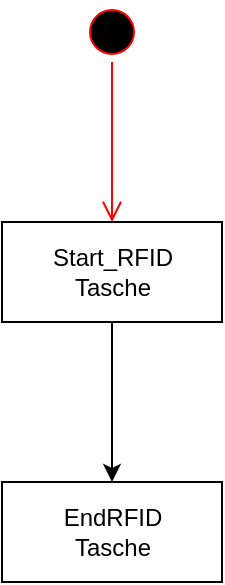 <mxfile version="20.7.4" type="device" pages="2"><diagram id="lVaNr76v9CMpt73BOAoT" name="Page-1"><mxGraphModel dx="1361" dy="800" grid="1" gridSize="10" guides="1" tooltips="1" connect="1" arrows="1" fold="1" page="1" pageScale="1" pageWidth="827" pageHeight="1169" math="0" shadow="0"><root><mxCell id="0"/><mxCell id="1" parent="0"/><mxCell id="I-d6g_6LVQJIPbkV5wDp-1" value="" style="ellipse;html=1;shape=startState;fillColor=#000000;strokeColor=#ff0000;" parent="1" vertex="1"><mxGeometry x="150" y="20" width="30" height="30" as="geometry"/></mxCell><mxCell id="I-d6g_6LVQJIPbkV5wDp-2" value="" style="edgeStyle=orthogonalEdgeStyle;html=1;verticalAlign=bottom;endArrow=open;endSize=8;strokeColor=#ff0000;entryX=0.5;entryY=0;entryDx=0;entryDy=0;" parent="1" source="I-d6g_6LVQJIPbkV5wDp-1" target="I-d6g_6LVQJIPbkV5wDp-3" edge="1"><mxGeometry relative="1" as="geometry"><mxPoint x="165" y="110" as="targetPoint"/></mxGeometry></mxCell><mxCell id="FRZ2nQIyoxxQFyKlxG0l-2" value="" style="edgeStyle=orthogonalEdgeStyle;rounded=0;orthogonalLoop=1;jettySize=auto;html=1;" parent="1" source="I-d6g_6LVQJIPbkV5wDp-3" target="FRZ2nQIyoxxQFyKlxG0l-1" edge="1"><mxGeometry relative="1" as="geometry"/></mxCell><mxCell id="I-d6g_6LVQJIPbkV5wDp-3" value="Start_RFID&lt;br&gt;Tasche" style="html=1;" parent="1" vertex="1"><mxGeometry x="110" y="130" width="110" height="50" as="geometry"/></mxCell><mxCell id="FRZ2nQIyoxxQFyKlxG0l-1" value="EndRFID&lt;br&gt;Tasche" style="html=1;" parent="1" vertex="1"><mxGeometry x="110" y="260" width="110" height="50" as="geometry"/></mxCell></root></mxGraphModel></diagram><diagram id="Dkjjf9SZzJHQTXusRSRG" name="Page-2"><mxGraphModel dx="2006" dy="800" grid="1" gridSize="10" guides="1" tooltips="1" connect="1" arrows="1" fold="1" page="1" pageScale="1" pageWidth="827" pageHeight="1169" math="0" shadow="0"><root><mxCell id="5YUSR4pGhR1gm8ZiB1Jr-0"/><mxCell id="5YUSR4pGhR1gm8ZiB1Jr-1" parent="5YUSR4pGhR1gm8ZiB1Jr-0"/><mxCell id="5YUSR4pGhR1gm8ZiB1Jr-2" value="Rohteillager1" style="swimlane;fontStyle=0;childLayout=stackLayout;horizontal=1;startSize=26;fillColor=#e0e0e0;horizontalStack=0;resizeParent=1;resizeParentMax=0;resizeLast=0;collapsible=1;marginBottom=0;swimlaneFillColor=#ffffff;align=center;fontSize=14;" parent="5YUSR4pGhR1gm8ZiB1Jr-1" vertex="1"><mxGeometry x="20" y="30" width="160" height="130" as="geometry"><mxRectangle x="20" y="30" width="90" height="26" as="alternateBounds"/></mxGeometry></mxCell><mxCell id="5YUSR4pGhR1gm8ZiB1Jr-3" value="bool RL_A true/false" style="text;strokeColor=none;fillColor=none;spacingLeft=4;spacingRight=4;overflow=hidden;rotatable=0;points=[[0,0.5],[1,0.5]];portConstraint=eastwest;fontSize=12;" parent="5YUSR4pGhR1gm8ZiB1Jr-2" vertex="1"><mxGeometry y="26" width="160" height="26" as="geometry"/></mxCell><mxCell id="5YUSR4pGhR1gm8ZiB1Jr-4" value="bool RL_B" style="text;strokeColor=none;fillColor=none;spacingLeft=4;spacingRight=4;overflow=hidden;rotatable=0;points=[[0,0.5],[1,0.5]];portConstraint=eastwest;fontSize=12;" parent="5YUSR4pGhR1gm8ZiB1Jr-2" vertex="1"><mxGeometry y="52" width="160" height="26" as="geometry"/></mxCell><object label="bool RL_C" id="5YUSR4pGhR1gm8ZiB1Jr-5"><mxCell style="text;strokeColor=none;fillColor=none;spacingLeft=4;spacingRight=4;overflow=hidden;rotatable=0;points=[[0,0.5],[1,0.5]];portConstraint=eastwest;fontSize=12;" parent="5YUSR4pGhR1gm8ZiB1Jr-2" vertex="1"><mxGeometry y="78" width="160" height="26" as="geometry"/></mxCell></object><object label="bool RL_D" id="5YUSR4pGhR1gm8ZiB1Jr-27"><mxCell style="text;strokeColor=none;fillColor=none;spacingLeft=4;spacingRight=4;overflow=hidden;rotatable=0;points=[[0,0.5],[1,0.5]];portConstraint=eastwest;fontSize=12;" parent="5YUSR4pGhR1gm8ZiB1Jr-2" vertex="1"><mxGeometry y="104" width="160" height="26" as="geometry"/></mxCell></object><mxCell id="5YUSR4pGhR1gm8ZiB1Jr-6" value="Fertiglager1" style="swimlane;fontStyle=0;childLayout=stackLayout;horizontal=1;startSize=26;fillColor=#e0e0e0;horizontalStack=0;resizeParent=1;resizeParentMax=0;resizeLast=0;collapsible=1;marginBottom=0;swimlaneFillColor=#ffffff;align=center;fontSize=14;" parent="5YUSR4pGhR1gm8ZiB1Jr-1" vertex="1"><mxGeometry x="210" y="30" width="160" height="130" as="geometry"/></mxCell><mxCell id="5YUSR4pGhR1gm8ZiB1Jr-7" value="bool FL_A true/false" style="text;strokeColor=none;fillColor=none;spacingLeft=4;spacingRight=4;overflow=hidden;rotatable=0;points=[[0,0.5],[1,0.5]];portConstraint=eastwest;fontSize=12;" parent="5YUSR4pGhR1gm8ZiB1Jr-6" vertex="1"><mxGeometry y="26" width="160" height="26" as="geometry"/></mxCell><mxCell id="5YUSR4pGhR1gm8ZiB1Jr-8" value="bool FL_B" style="text;strokeColor=none;fillColor=none;spacingLeft=4;spacingRight=4;overflow=hidden;rotatable=0;points=[[0,0.5],[1,0.5]];portConstraint=eastwest;fontSize=12;" parent="5YUSR4pGhR1gm8ZiB1Jr-6" vertex="1"><mxGeometry y="52" width="160" height="26" as="geometry"/></mxCell><mxCell id="5YUSR4pGhR1gm8ZiB1Jr-9" value="bool FL_C" style="text;strokeColor=none;fillColor=none;spacingLeft=4;spacingRight=4;overflow=hidden;rotatable=0;points=[[0,0.5],[1,0.5]];portConstraint=eastwest;fontSize=12;" parent="5YUSR4pGhR1gm8ZiB1Jr-6" vertex="1"><mxGeometry y="78" width="160" height="26" as="geometry"/></mxCell><mxCell id="5YUSR4pGhR1gm8ZiB1Jr-28" value="bool FL_D" style="text;strokeColor=none;fillColor=none;spacingLeft=4;spacingRight=4;overflow=hidden;rotatable=0;points=[[0,0.5],[1,0.5]];portConstraint=eastwest;fontSize=12;" parent="5YUSR4pGhR1gm8ZiB1Jr-6" vertex="1"><mxGeometry y="104" width="160" height="26" as="geometry"/></mxCell><mxCell id="5YUSR4pGhR1gm8ZiB1Jr-10" value="Maschine 1" style="swimlane;fontStyle=0;childLayout=stackLayout;horizontal=1;startSize=26;fillColor=#e0e0e0;horizontalStack=0;resizeParent=1;resizeParentMax=0;resizeLast=0;collapsible=1;marginBottom=0;swimlaneFillColor=#ffffff;align=center;fontSize=14;" parent="5YUSR4pGhR1gm8ZiB1Jr-1" vertex="1"><mxGeometry x="400" y="30" width="160" height="78" as="geometry"/></mxCell><mxCell id="5YUSR4pGhR1gm8ZiB1Jr-11" value="bool M1_A true/false" style="text;strokeColor=none;fillColor=none;spacingLeft=4;spacingRight=4;overflow=hidden;rotatable=0;points=[[0,0.5],[1,0.5]];portConstraint=eastwest;fontSize=12;" parent="5YUSR4pGhR1gm8ZiB1Jr-10" vertex="1"><mxGeometry y="26" width="160" height="26" as="geometry"/></mxCell><mxCell id="5YUSR4pGhR1gm8ZiB1Jr-12" value="bool M1_B" style="text;strokeColor=none;fillColor=none;spacingLeft=4;spacingRight=4;overflow=hidden;rotatable=0;points=[[0,0.5],[1,0.5]];portConstraint=eastwest;fontSize=12;" parent="5YUSR4pGhR1gm8ZiB1Jr-10" vertex="1"><mxGeometry y="52" width="160" height="26" as="geometry"/></mxCell><mxCell id="5YUSR4pGhR1gm8ZiB1Jr-14" value="Maschine 2" style="swimlane;fontStyle=0;childLayout=stackLayout;horizontal=1;startSize=26;fillColor=#e0e0e0;horizontalStack=0;resizeParent=1;resizeParentMax=0;resizeLast=0;collapsible=1;marginBottom=0;swimlaneFillColor=#ffffff;align=center;fontSize=14;" parent="5YUSR4pGhR1gm8ZiB1Jr-1" vertex="1"><mxGeometry x="590" y="30" width="160" height="78" as="geometry"/></mxCell><mxCell id="5YUSR4pGhR1gm8ZiB1Jr-15" value="bool M2_A true/false" style="text;strokeColor=none;fillColor=none;spacingLeft=4;spacingRight=4;overflow=hidden;rotatable=0;points=[[0,0.5],[1,0.5]];portConstraint=eastwest;fontSize=12;" parent="5YUSR4pGhR1gm8ZiB1Jr-14" vertex="1"><mxGeometry y="26" width="160" height="26" as="geometry"/></mxCell><mxCell id="5YUSR4pGhR1gm8ZiB1Jr-16" value="bool M2_B" style="text;strokeColor=none;fillColor=none;spacingLeft=4;spacingRight=4;overflow=hidden;rotatable=0;points=[[0,0.5],[1,0.5]];portConstraint=eastwest;fontSize=12;" parent="5YUSR4pGhR1gm8ZiB1Jr-14" vertex="1"><mxGeometry y="52" width="160" height="26" as="geometry"/></mxCell><mxCell id="5YUSR4pGhR1gm8ZiB1Jr-21" value="Maschine 3" style="swimlane;fontStyle=0;childLayout=stackLayout;horizontal=1;startSize=26;fillColor=#e0e0e0;horizontalStack=0;resizeParent=1;resizeParentMax=0;resizeLast=0;collapsible=1;marginBottom=0;swimlaneFillColor=#ffffff;align=center;fontSize=14;" parent="5YUSR4pGhR1gm8ZiB1Jr-1" vertex="1"><mxGeometry x="400" y="140" width="160" height="78" as="geometry"/></mxCell><mxCell id="5YUSR4pGhR1gm8ZiB1Jr-22" value="bool M3_A true/false" style="text;strokeColor=none;fillColor=none;spacingLeft=4;spacingRight=4;overflow=hidden;rotatable=0;points=[[0,0.5],[1,0.5]];portConstraint=eastwest;fontSize=12;" parent="5YUSR4pGhR1gm8ZiB1Jr-21" vertex="1"><mxGeometry y="26" width="160" height="26" as="geometry"/></mxCell><mxCell id="5YUSR4pGhR1gm8ZiB1Jr-23" value="bool M3_B" style="text;strokeColor=none;fillColor=none;spacingLeft=4;spacingRight=4;overflow=hidden;rotatable=0;points=[[0,0.5],[1,0.5]];portConstraint=eastwest;fontSize=12;" parent="5YUSR4pGhR1gm8ZiB1Jr-21" vertex="1"><mxGeometry y="52" width="160" height="26" as="geometry"/></mxCell><mxCell id="5YUSR4pGhR1gm8ZiB1Jr-24" value="Maschine 4" style="swimlane;fontStyle=0;childLayout=stackLayout;horizontal=1;startSize=26;fillColor=#e0e0e0;horizontalStack=0;resizeParent=1;resizeParentMax=0;resizeLast=0;collapsible=1;marginBottom=0;swimlaneFillColor=#ffffff;align=center;fontSize=14;" parent="5YUSR4pGhR1gm8ZiB1Jr-1" vertex="1"><mxGeometry x="590" y="140" width="160" height="78" as="geometry"/></mxCell><mxCell id="5YUSR4pGhR1gm8ZiB1Jr-25" value="bool M4_A true/false" style="text;strokeColor=none;fillColor=none;spacingLeft=4;spacingRight=4;overflow=hidden;rotatable=0;points=[[0,0.5],[1,0.5]];portConstraint=eastwest;fontSize=12;" parent="5YUSR4pGhR1gm8ZiB1Jr-24" vertex="1"><mxGeometry y="26" width="160" height="26" as="geometry"/></mxCell><mxCell id="5YUSR4pGhR1gm8ZiB1Jr-26" value="bool M4_B" style="text;strokeColor=none;fillColor=none;spacingLeft=4;spacingRight=4;overflow=hidden;rotatable=0;points=[[0,0.5],[1,0.5]];portConstraint=eastwest;fontSize=12;" parent="5YUSR4pGhR1gm8ZiB1Jr-24" vertex="1"><mxGeometry y="52" width="160" height="26" as="geometry"/></mxCell><mxCell id="5YUSR4pGhR1gm8ZiB1Jr-29" value="Roboter verfuegbar" style="swimlane;fontStyle=0;childLayout=stackLayout;horizontal=1;startSize=26;fillColor=#e0e0e0;horizontalStack=0;resizeParent=1;resizeParentMax=0;resizeLast=0;collapsible=1;marginBottom=0;swimlaneFillColor=#ffffff;align=center;fontSize=14;" parent="5YUSR4pGhR1gm8ZiB1Jr-1" vertex="1"><mxGeometry x="20" y="320" width="160" height="130" as="geometry"/></mxCell><mxCell id="5YUSR4pGhR1gm8ZiB1Jr-30" value="bool Roboter1 true/false" style="text;strokeColor=none;fillColor=none;spacingLeft=4;spacingRight=4;overflow=hidden;rotatable=0;points=[[0,0.5],[1,0.5]];portConstraint=eastwest;fontSize=12;" parent="5YUSR4pGhR1gm8ZiB1Jr-29" vertex="1"><mxGeometry y="26" width="160" height="26" as="geometry"/></mxCell><mxCell id="5YUSR4pGhR1gm8ZiB1Jr-31" value="bool Roboter2" style="text;strokeColor=none;fillColor=none;spacingLeft=4;spacingRight=4;overflow=hidden;rotatable=0;points=[[0,0.5],[1,0.5]];portConstraint=eastwest;fontSize=12;" parent="5YUSR4pGhR1gm8ZiB1Jr-29" vertex="1"><mxGeometry y="52" width="160" height="26" as="geometry"/></mxCell><mxCell id="5YUSR4pGhR1gm8ZiB1Jr-32" value="bool Roboter3" style="text;strokeColor=none;fillColor=none;spacingLeft=4;spacingRight=4;overflow=hidden;rotatable=0;points=[[0,0.5],[1,0.5]];portConstraint=eastwest;fontSize=12;" parent="5YUSR4pGhR1gm8ZiB1Jr-29" vertex="1"><mxGeometry y="78" width="160" height="26" as="geometry"/></mxCell><mxCell id="PnfeWkxaQ-w4RMsmRGTX-15" value="bool Roboter4" style="text;strokeColor=none;fillColor=none;spacingLeft=4;spacingRight=4;overflow=hidden;rotatable=0;points=[[0,0.5],[1,0.5]];portConstraint=eastwest;fontSize=12;" vertex="1" parent="5YUSR4pGhR1gm8ZiB1Jr-29"><mxGeometry y="104" width="160" height="26" as="geometry"/></mxCell><mxCell id="PnfeWkxaQ-w4RMsmRGTX-12" style="edgeStyle=orthogonalEdgeStyle;rounded=0;orthogonalLoop=1;jettySize=auto;html=1;exitX=0.25;exitY=1;exitDx=0;exitDy=0;entryX=0.5;entryY=0;entryDx=0;entryDy=0;endArrow=none;endFill=0;" edge="1" parent="5YUSR4pGhR1gm8ZiB1Jr-1" source="OuhQehex3R4jIzhRxCd7-0" target="OuhQehex3R4jIzhRxCd7-30"><mxGeometry relative="1" as="geometry"/></mxCell><mxCell id="OuhQehex3R4jIzhRxCd7-0" value="Fertigungsaufträge / Katalog" style="swimlane;fontStyle=0;childLayout=stackLayout;horizontal=1;startSize=26;fillColor=#e0e0e0;horizontalStack=0;resizeParent=1;resizeParentMax=0;resizeLast=0;collapsible=1;marginBottom=0;swimlaneFillColor=#ffffff;align=center;fontSize=14;" parent="5YUSR4pGhR1gm8ZiB1Jr-1" vertex="1"><mxGeometry x="370" y="490" width="720" height="52" as="geometry"/></mxCell><mxCell id="OuhQehex3R4jIzhRxCd7-1" value="{&quot;AuftragsID&quot;: &quot;W180&quot;,, &quot;Anzahl&quot;: 3, &quot;Bearbeitungsdauer&quot;: 10}" style="text;strokeColor=none;fillColor=none;spacingLeft=4;spacingRight=4;overflow=hidden;rotatable=0;points=[[0,0.5],[1,0.5]];portConstraint=eastwest;fontSize=12;" parent="OuhQehex3R4jIzhRxCd7-0" vertex="1"><mxGeometry y="26" width="720" height="26" as="geometry"/></mxCell><mxCell id="OuhQehex3R4jIzhRxCd7-4" value="Wird per Auftragseingabe erweitert und bei Fertigstellung aus der Datenbank wieder entfernt. Hieraus lassen sich auch die Fahraufträge ableiten für die Bearbeitung der Werkstücke" style="text;html=1;align=center;verticalAlign=middle;resizable=0;points=[];autosize=1;strokeColor=none;fillColor=none;" parent="5YUSR4pGhR1gm8ZiB1Jr-1" vertex="1"><mxGeometry y="450" width="980" height="30" as="geometry"/></mxCell><mxCell id="OuhQehex3R4jIzhRxCd7-9" value="Rohteillager2" style="swimlane;fontStyle=0;childLayout=stackLayout;horizontal=1;startSize=26;fillColor=#e0e0e0;horizontalStack=0;resizeParent=1;resizeParentMax=0;resizeLast=0;collapsible=1;marginBottom=0;swimlaneFillColor=#ffffff;align=center;fontSize=14;" parent="5YUSR4pGhR1gm8ZiB1Jr-1" vertex="1"><mxGeometry x="20" y="174" width="160" height="130" as="geometry"><mxRectangle x="20" y="30" width="90" height="26" as="alternateBounds"/></mxGeometry></mxCell><mxCell id="OuhQehex3R4jIzhRxCd7-10" value="bool RL_A true/false" style="text;strokeColor=none;fillColor=none;spacingLeft=4;spacingRight=4;overflow=hidden;rotatable=0;points=[[0,0.5],[1,0.5]];portConstraint=eastwest;fontSize=12;" parent="OuhQehex3R4jIzhRxCd7-9" vertex="1"><mxGeometry y="26" width="160" height="26" as="geometry"/></mxCell><mxCell id="OuhQehex3R4jIzhRxCd7-11" value="bool RL_B" style="text;strokeColor=none;fillColor=none;spacingLeft=4;spacingRight=4;overflow=hidden;rotatable=0;points=[[0,0.5],[1,0.5]];portConstraint=eastwest;fontSize=12;" parent="OuhQehex3R4jIzhRxCd7-9" vertex="1"><mxGeometry y="52" width="160" height="26" as="geometry"/></mxCell><object label="bool RL_C" id="OuhQehex3R4jIzhRxCd7-12"><mxCell style="text;strokeColor=none;fillColor=none;spacingLeft=4;spacingRight=4;overflow=hidden;rotatable=0;points=[[0,0.5],[1,0.5]];portConstraint=eastwest;fontSize=12;" parent="OuhQehex3R4jIzhRxCd7-9" vertex="1"><mxGeometry y="78" width="160" height="26" as="geometry"/></mxCell></object><object label="bool RL_D" id="OuhQehex3R4jIzhRxCd7-13"><mxCell style="text;strokeColor=none;fillColor=none;spacingLeft=4;spacingRight=4;overflow=hidden;rotatable=0;points=[[0,0.5],[1,0.5]];portConstraint=eastwest;fontSize=12;" parent="OuhQehex3R4jIzhRxCd7-9" vertex="1"><mxGeometry y="104" width="160" height="26" as="geometry"/></mxCell></object><mxCell id="OuhQehex3R4jIzhRxCd7-14" value="Fertiglager2" style="swimlane;fontStyle=0;childLayout=stackLayout;horizontal=1;startSize=26;fillColor=#e0e0e0;horizontalStack=0;resizeParent=1;resizeParentMax=0;resizeLast=0;collapsible=1;marginBottom=0;swimlaneFillColor=#ffffff;align=center;fontSize=14;" parent="5YUSR4pGhR1gm8ZiB1Jr-1" vertex="1"><mxGeometry x="210" y="174" width="160" height="130" as="geometry"/></mxCell><mxCell id="OuhQehex3R4jIzhRxCd7-15" value="bool FL_A true/false" style="text;strokeColor=none;fillColor=none;spacingLeft=4;spacingRight=4;overflow=hidden;rotatable=0;points=[[0,0.5],[1,0.5]];portConstraint=eastwest;fontSize=12;" parent="OuhQehex3R4jIzhRxCd7-14" vertex="1"><mxGeometry y="26" width="160" height="26" as="geometry"/></mxCell><mxCell id="OuhQehex3R4jIzhRxCd7-16" value="bool FL_B" style="text;strokeColor=none;fillColor=none;spacingLeft=4;spacingRight=4;overflow=hidden;rotatable=0;points=[[0,0.5],[1,0.5]];portConstraint=eastwest;fontSize=12;" parent="OuhQehex3R4jIzhRxCd7-14" vertex="1"><mxGeometry y="52" width="160" height="26" as="geometry"/></mxCell><mxCell id="OuhQehex3R4jIzhRxCd7-17" value="bool FL_C" style="text;strokeColor=none;fillColor=none;spacingLeft=4;spacingRight=4;overflow=hidden;rotatable=0;points=[[0,0.5],[1,0.5]];portConstraint=eastwest;fontSize=12;" parent="OuhQehex3R4jIzhRxCd7-14" vertex="1"><mxGeometry y="78" width="160" height="26" as="geometry"/></mxCell><mxCell id="OuhQehex3R4jIzhRxCd7-18" value="bool FL_D" style="text;strokeColor=none;fillColor=none;spacingLeft=4;spacingRight=4;overflow=hidden;rotatable=0;points=[[0,0.5],[1,0.5]];portConstraint=eastwest;fontSize=12;" parent="OuhQehex3R4jIzhRxCd7-14" vertex="1"><mxGeometry y="104" width="160" height="26" as="geometry"/></mxCell><mxCell id="OuhQehex3R4jIzhRxCd7-30" value="Werkstück - Fertigungsstatus" style="swimlane;fontStyle=0;childLayout=stackLayout;horizontal=1;startSize=26;fillColor=#e0e0e0;horizontalStack=0;resizeParent=1;resizeParentMax=0;resizeLast=0;collapsible=1;marginBottom=0;swimlaneFillColor=#ffffff;align=center;fontSize=14;" parent="5YUSR4pGhR1gm8ZiB1Jr-1" vertex="1"><mxGeometry x="47" y="620" width="780" height="104" as="geometry"/></mxCell><mxCell id="OuhQehex3R4jIzhRxCd7-31" value="AuftragsID string" style="text;strokeColor=none;fillColor=none;spacingLeft=4;spacingRight=4;overflow=hidden;rotatable=0;points=[[0,0.5],[1,0.5]];portConstraint=eastwest;fontSize=12;" parent="OuhQehex3R4jIzhRxCd7-30" vertex="1"><mxGeometry y="26" width="780" height="26" as="geometry"/></mxCell><mxCell id="OuhQehex3R4jIzhRxCd7-32" value="WerkstueckID int" style="text;strokeColor=none;fillColor=none;spacingLeft=4;spacingRight=4;overflow=hidden;rotatable=0;points=[[0,0.5],[1,0.5]];portConstraint=eastwest;fontSize=12;" parent="OuhQehex3R4jIzhRxCd7-30" vertex="1"><mxGeometry y="52" width="780" height="26" as="geometry"/></mxCell><mxCell id="OuhQehex3R4jIzhRxCd7-33" value="Ablauf JSON -&gt; &quot;Ablauf&quot;: { &quot;Rohteillager1&quot;: true, &quot;Maschine1&quot;: true, &quot;Maschine2&quot;: true, &quot;Fertiglager1&quot;: false }" style="text;strokeColor=none;fillColor=none;spacingLeft=4;spacingRight=4;overflow=hidden;rotatable=0;points=[[0,0.5],[1,0.5]];portConstraint=eastwest;fontSize=12;" parent="OuhQehex3R4jIzhRxCd7-30" vertex="1"><mxGeometry y="78" width="780" height="26" as="geometry"/></mxCell><mxCell id="OuhQehex3R4jIzhRxCd7-40" value="Abläufe werden bei Umsetzung des Fahrauftrags auf true gesetzt. Hieraus lässt sich ableiten wo sich Werkstück befindet." style="text;html=1;align=center;verticalAlign=middle;resizable=0;points=[];autosize=1;strokeColor=none;fillColor=none;" parent="5YUSR4pGhR1gm8ZiB1Jr-1" vertex="1"><mxGeometry x="30" y="860" width="670" height="30" as="geometry"/></mxCell><mxCell id="PnfeWkxaQ-w4RMsmRGTX-0" value="Fertigungsablauf" style="swimlane;fontStyle=0;childLayout=stackLayout;horizontal=1;startSize=26;fillColor=#e0e0e0;horizontalStack=0;resizeParent=1;resizeParentMax=0;resizeLast=0;collapsible=1;marginBottom=0;swimlaneFillColor=#ffffff;align=center;fontSize=14;" vertex="1" parent="5YUSR4pGhR1gm8ZiB1Jr-1"><mxGeometry x="-230" y="490" width="450" height="52" as="geometry"/></mxCell><mxCell id="PnfeWkxaQ-w4RMsmRGTX-1" value="Ablauf JSON &quot;Ablauf&quot;: [&quot;Rohteillager1&quot;, &quot;Maschine1&quot;, &quot;Maschine2&quot;, &quot;Fertiglager&quot;]" style="text;strokeColor=none;fillColor=none;spacingLeft=4;spacingRight=4;overflow=hidden;rotatable=0;points=[[0,0.5],[1,0.5]];portConstraint=eastwest;fontSize=12;" vertex="1" parent="PnfeWkxaQ-w4RMsmRGTX-0"><mxGeometry y="26" width="450" height="26" as="geometry"/></mxCell><mxCell id="PnfeWkxaQ-w4RMsmRGTX-4" style="edgeStyle=orthogonalEdgeStyle;rounded=0;orthogonalLoop=1;jettySize=auto;html=1;exitX=0;exitY=0.5;exitDx=0;exitDy=0;entryX=1;entryY=0.5;entryDx=0;entryDy=0;endArrow=none;endFill=0;" edge="1" parent="5YUSR4pGhR1gm8ZiB1Jr-1" source="OuhQehex3R4jIzhRxCd7-1" target="PnfeWkxaQ-w4RMsmRGTX-1"><mxGeometry relative="1" as="geometry"/></mxCell><mxCell id="PnfeWkxaQ-w4RMsmRGTX-5" value="0...*" style="text;html=1;align=center;verticalAlign=middle;resizable=0;points=[];autosize=1;strokeColor=none;fillColor=none;" vertex="1" parent="5YUSR4pGhR1gm8ZiB1Jr-1"><mxGeometry x="220" y="501" width="40" height="30" as="geometry"/></mxCell><mxCell id="PnfeWkxaQ-w4RMsmRGTX-6" value="0...*" style="text;html=1;align=center;verticalAlign=middle;resizable=0;points=[];autosize=1;strokeColor=none;fillColor=none;" vertex="1" parent="5YUSR4pGhR1gm8ZiB1Jr-1"><mxGeometry x="330" y="501" width="40" height="30" as="geometry"/></mxCell><mxCell id="PnfeWkxaQ-w4RMsmRGTX-7" value="Werkstück - Fertigungsstatus" style="swimlane;fontStyle=0;childLayout=stackLayout;horizontal=1;startSize=26;fillColor=#e0e0e0;horizontalStack=0;resizeParent=1;resizeParentMax=0;resizeLast=0;collapsible=1;marginBottom=0;swimlaneFillColor=#ffffff;align=center;fontSize=14;" vertex="1" parent="5YUSR4pGhR1gm8ZiB1Jr-1"><mxGeometry x="47" y="724" width="780" height="130" as="geometry"/></mxCell><mxCell id="PnfeWkxaQ-w4RMsmRGTX-8" value="{&quot;AuftragsID&quot;: &quot;W180&quot;, &quot;WerkstueckID&quot;: 1234, &quot;Ablauf&quot;: { &quot;Rohteillager1&quot;: true, &quot;Maschine1&quot;: true, &quot;Maschine2&quot;: true, &quot;Fertiglager1&quot;: false } }" style="text;strokeColor=none;fillColor=none;spacingLeft=4;spacingRight=4;overflow=hidden;rotatable=0;points=[[0,0.5],[1,0.5]];portConstraint=eastwest;fontSize=12;" vertex="1" parent="PnfeWkxaQ-w4RMsmRGTX-7"><mxGeometry y="26" width="780" height="26" as="geometry"/></mxCell><mxCell id="PnfeWkxaQ-w4RMsmRGTX-9" value="{&quot;AuftragsID&quot;: &quot;S250&quot;, &quot;WerkstueckID&quot;: 4321, &quot;Ablauf&quot;: { &quot;Rohteillager1&quot;: true, &quot;Maschine2&quot;: true, &quot;Maschine3&quot;: true, &quot;Fertiglager1&quot;: false } }" style="text;strokeColor=none;fillColor=none;spacingLeft=4;spacingRight=4;overflow=hidden;rotatable=0;points=[[0,0.5],[1,0.5]];portConstraint=eastwest;fontSize=12;" vertex="1" parent="PnfeWkxaQ-w4RMsmRGTX-7"><mxGeometry y="52" width="780" height="26" as="geometry"/></mxCell><mxCell id="PnfeWkxaQ-w4RMsmRGTX-10" value="{&quot;AuftragsID&quot;: &quot;G200&quot;, &quot;WerkstueckID&quot;: 2345, &quot;Ablauf&quot;: { &quot;Rohteillager1&quot;: true, &quot;Maschine4&quot;: true, &quot;Maschine2&quot;: true, &quot;Fertiglage1r&quot;: false } }" style="text;strokeColor=none;fillColor=none;spacingLeft=4;spacingRight=4;overflow=hidden;rotatable=0;points=[[0,0.5],[1,0.5]];portConstraint=eastwest;fontSize=12;" vertex="1" parent="PnfeWkxaQ-w4RMsmRGTX-7"><mxGeometry y="78" width="780" height="26" as="geometry"/></mxCell><mxCell id="PnfeWkxaQ-w4RMsmRGTX-11" value="..." style="text;strokeColor=none;fillColor=none;spacingLeft=4;spacingRight=4;overflow=hidden;rotatable=0;points=[[0,0.5],[1,0.5]];portConstraint=eastwest;fontSize=12;" vertex="1" parent="PnfeWkxaQ-w4RMsmRGTX-7"><mxGeometry y="104" width="780" height="26" as="geometry"/></mxCell><mxCell id="PnfeWkxaQ-w4RMsmRGTX-13" value="0...*" style="text;html=1;align=center;verticalAlign=middle;resizable=0;points=[];autosize=1;strokeColor=none;fillColor=none;" vertex="1" parent="5YUSR4pGhR1gm8ZiB1Jr-1"><mxGeometry x="440" y="600" width="40" height="30" as="geometry"/></mxCell><mxCell id="PnfeWkxaQ-w4RMsmRGTX-14" value="0...*" style="text;html=1;align=center;verticalAlign=middle;resizable=0;points=[];autosize=1;strokeColor=none;fillColor=none;" vertex="1" parent="5YUSR4pGhR1gm8ZiB1Jr-1"><mxGeometry x="560" y="542" width="40" height="30" as="geometry"/></mxCell></root></mxGraphModel></diagram></mxfile>